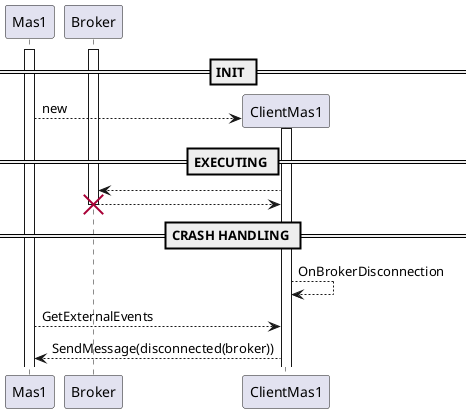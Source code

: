 @startuml
participant "Mas1" as M1
participant "Broker" as BR

== INIT ==

activate M1
activate BR

create ClientMas1 as CL
M1 --> CL : new
activate CL

== EXECUTING ==

CL --> BR
BR --> CL

== CRASH HANDLING ==

destroy BR
CL --> CL: OnBrokerDisconnection
M1 --> CL: GetExternalEvents
CL --> M1: SendMessage(disconnected(broker))

@enduml